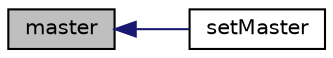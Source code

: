 digraph "master"
{
  bgcolor="transparent";
  edge [fontname="Helvetica",fontsize="10",labelfontname="Helvetica",labelfontsize="10"];
  node [fontname="Helvetica",fontsize="10",shape=record];
  rankdir="LR";
  Node1 [label="master",height=0.2,width=0.4,color="black", fillcolor="grey75", style="filled", fontcolor="black"];
  Node1 -> Node2 [dir="back",color="midnightblue",fontsize="10",style="solid",fontname="Helvetica"];
  Node2 [label="setMaster",height=0.2,width=0.4,color="black",URL="$a00662.html#af62f4355fcee4da87dbdf3b365d3d73a",tooltip="Set the master patch - master is responsible for updating all. "];
}
